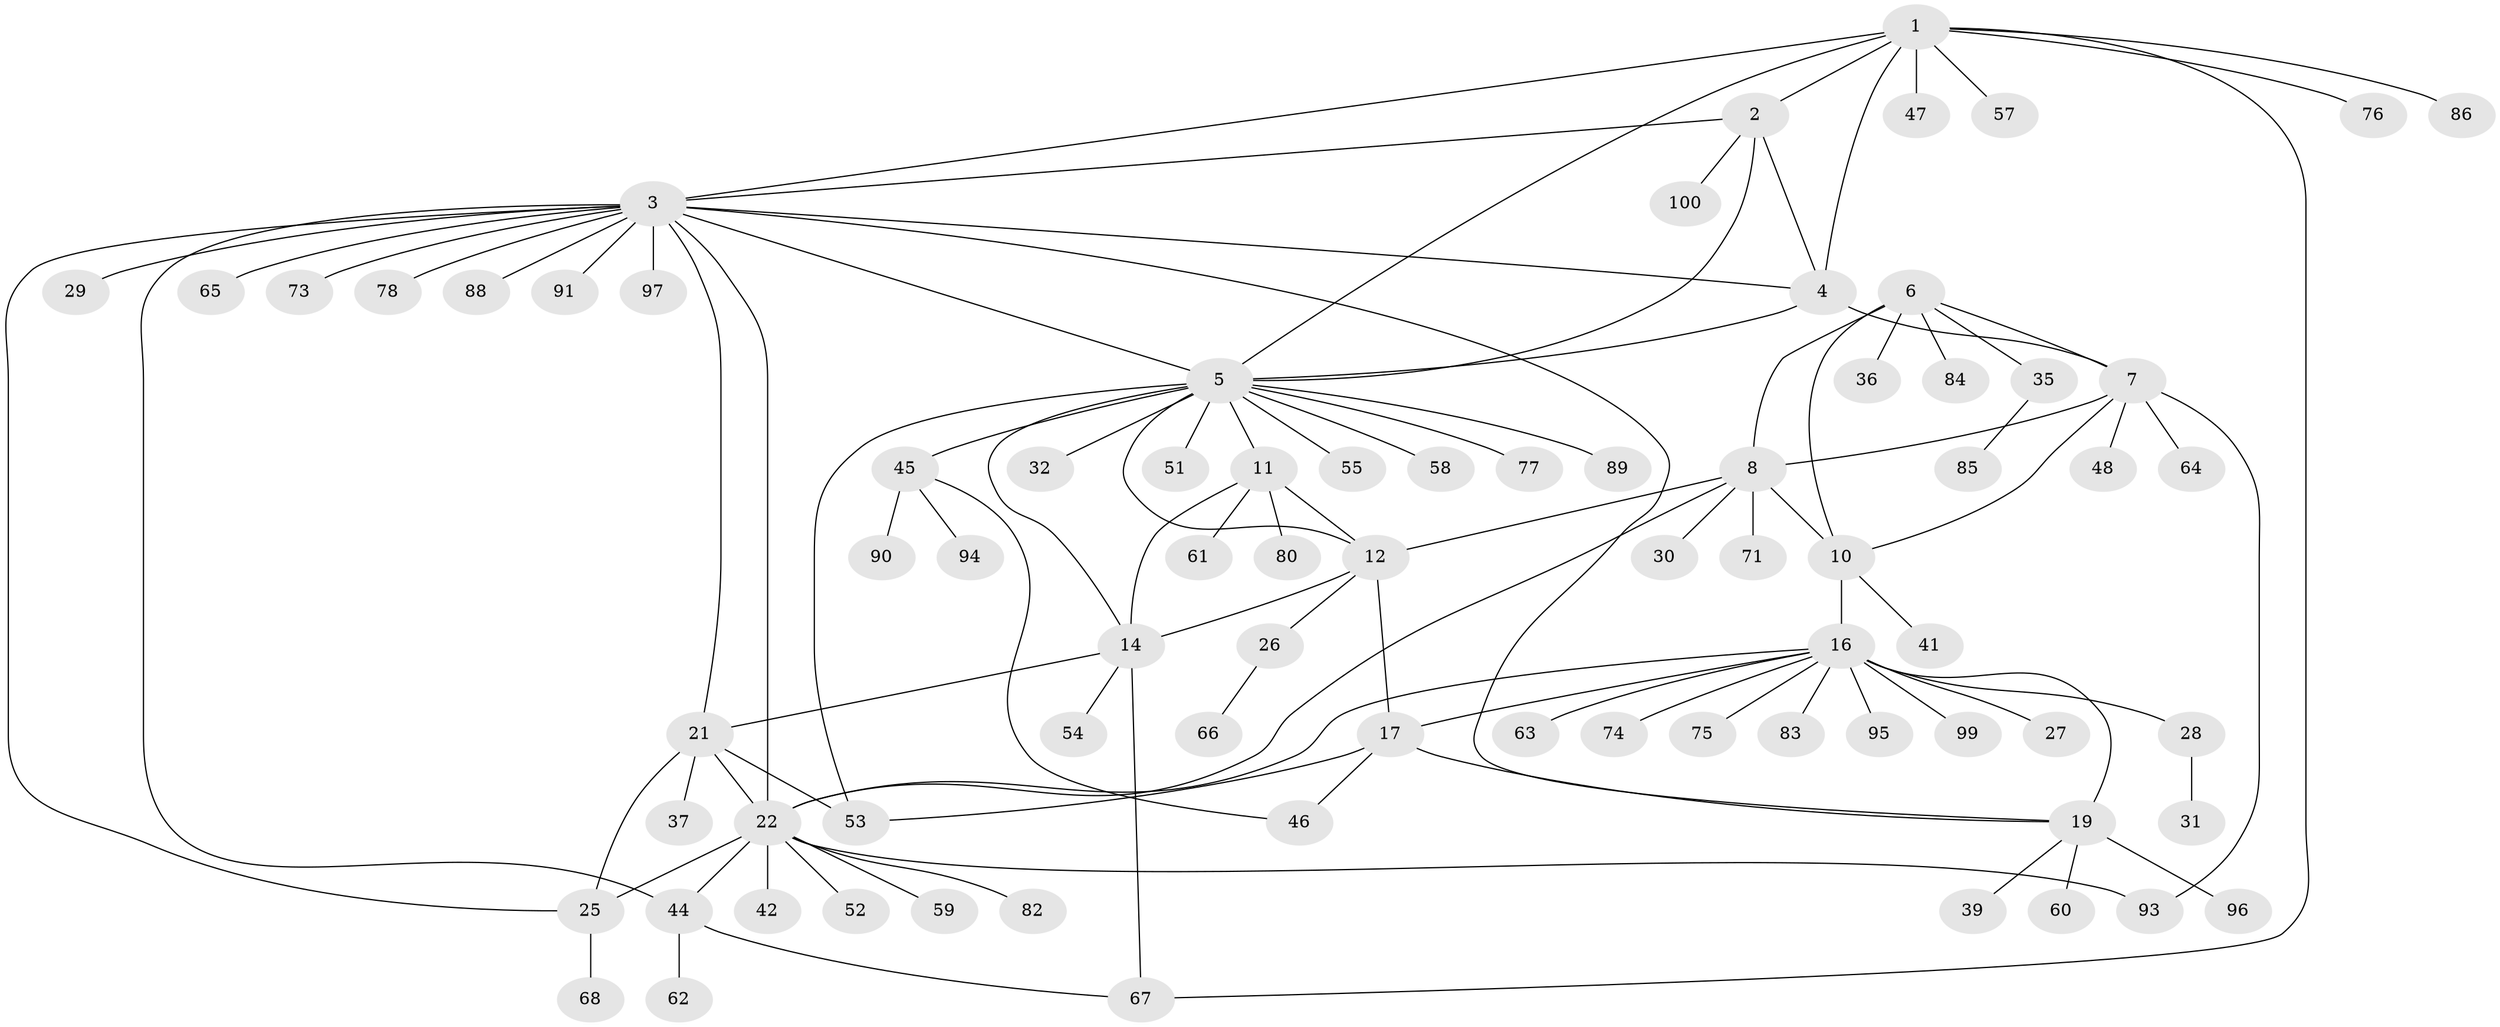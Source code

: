 // original degree distribution, {10: 0.01, 6: 0.07, 11: 0.02, 9: 0.04, 8: 0.03, 7: 0.06, 5: 0.03, 2: 0.1, 3: 0.03, 1: 0.6, 4: 0.01}
// Generated by graph-tools (version 1.1) at 2025/11/02/27/25 16:11:30]
// undirected, 77 vertices, 105 edges
graph export_dot {
graph [start="1"]
  node [color=gray90,style=filled];
  1 [super="+43"];
  2 [super="+33"];
  3 [super="+24"];
  4 [super="+34"];
  5 [super="+13"];
  6 [super="+98"];
  7 [super="+38"];
  8 [super="+9"];
  10;
  11 [super="+79"];
  12 [super="+15"];
  14 [super="+50"];
  16 [super="+18"];
  17 [super="+49"];
  19 [super="+20"];
  21 [super="+69"];
  22 [super="+23"];
  25 [super="+40"];
  26;
  27 [super="+87"];
  28 [super="+56"];
  29;
  30;
  31;
  32;
  35;
  36;
  37;
  39;
  41 [super="+70"];
  42;
  44 [super="+81"];
  45 [super="+92"];
  46;
  47;
  48;
  51 [super="+72"];
  52;
  53;
  54;
  55;
  57;
  58;
  59;
  60;
  61;
  62;
  63;
  64;
  65;
  66;
  67;
  68;
  71;
  73;
  74;
  75;
  76;
  77;
  78;
  80;
  82;
  83;
  84;
  85;
  86;
  88;
  89;
  90;
  91;
  93;
  94;
  95;
  96;
  97;
  99;
  100;
  1 -- 2;
  1 -- 3;
  1 -- 4;
  1 -- 5;
  1 -- 47;
  1 -- 57;
  1 -- 67;
  1 -- 76;
  1 -- 86;
  2 -- 3;
  2 -- 4;
  2 -- 5;
  2 -- 100;
  3 -- 4;
  3 -- 5;
  3 -- 19;
  3 -- 29;
  3 -- 44;
  3 -- 65;
  3 -- 73;
  3 -- 78;
  3 -- 97;
  3 -- 21;
  3 -- 22 [weight=2];
  3 -- 88;
  3 -- 25;
  3 -- 91;
  4 -- 5;
  4 -- 7;
  5 -- 32;
  5 -- 53;
  5 -- 55;
  5 -- 58;
  5 -- 11;
  5 -- 12 [weight=2];
  5 -- 77;
  5 -- 45;
  5 -- 14;
  5 -- 51;
  5 -- 89;
  6 -- 7;
  6 -- 8 [weight=2];
  6 -- 10;
  6 -- 35;
  6 -- 36;
  6 -- 84;
  7 -- 8 [weight=2];
  7 -- 10;
  7 -- 48;
  7 -- 64;
  7 -- 93;
  8 -- 10 [weight=2];
  8 -- 22;
  8 -- 71;
  8 -- 30;
  8 -- 12;
  10 -- 16;
  10 -- 41;
  11 -- 12 [weight=2];
  11 -- 14;
  11 -- 61;
  11 -- 80;
  12 -- 14 [weight=2];
  12 -- 17;
  12 -- 26;
  14 -- 21;
  14 -- 67;
  14 -- 54;
  16 -- 17 [weight=2];
  16 -- 19 [weight=4];
  16 -- 28;
  16 -- 75;
  16 -- 83;
  16 -- 95;
  16 -- 99;
  16 -- 74;
  16 -- 27;
  16 -- 63;
  16 -- 22;
  17 -- 19 [weight=2];
  17 -- 46;
  17 -- 53;
  19 -- 96;
  19 -- 39;
  19 -- 60;
  21 -- 22 [weight=2];
  21 -- 25;
  21 -- 37;
  21 -- 53;
  22 -- 25 [weight=2];
  22 -- 44;
  22 -- 52;
  22 -- 59;
  22 -- 82;
  22 -- 42;
  22 -- 93;
  25 -- 68;
  26 -- 66;
  28 -- 31;
  35 -- 85;
  44 -- 62;
  44 -- 67;
  45 -- 46;
  45 -- 90;
  45 -- 94;
}
